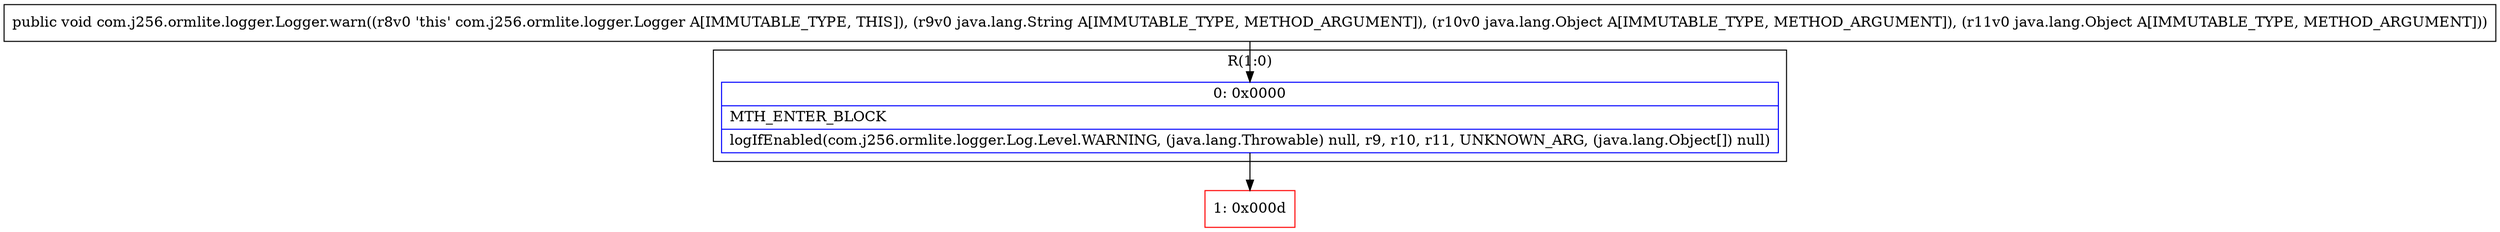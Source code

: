 digraph "CFG forcom.j256.ormlite.logger.Logger.warn(Ljava\/lang\/String;Ljava\/lang\/Object;Ljava\/lang\/Object;)V" {
subgraph cluster_Region_1589614730 {
label = "R(1:0)";
node [shape=record,color=blue];
Node_0 [shape=record,label="{0\:\ 0x0000|MTH_ENTER_BLOCK\l|logIfEnabled(com.j256.ormlite.logger.Log.Level.WARNING, (java.lang.Throwable) null, r9, r10, r11, UNKNOWN_ARG, (java.lang.Object[]) null)\l}"];
}
Node_1 [shape=record,color=red,label="{1\:\ 0x000d}"];
MethodNode[shape=record,label="{public void com.j256.ormlite.logger.Logger.warn((r8v0 'this' com.j256.ormlite.logger.Logger A[IMMUTABLE_TYPE, THIS]), (r9v0 java.lang.String A[IMMUTABLE_TYPE, METHOD_ARGUMENT]), (r10v0 java.lang.Object A[IMMUTABLE_TYPE, METHOD_ARGUMENT]), (r11v0 java.lang.Object A[IMMUTABLE_TYPE, METHOD_ARGUMENT])) }"];
MethodNode -> Node_0;
Node_0 -> Node_1;
}

